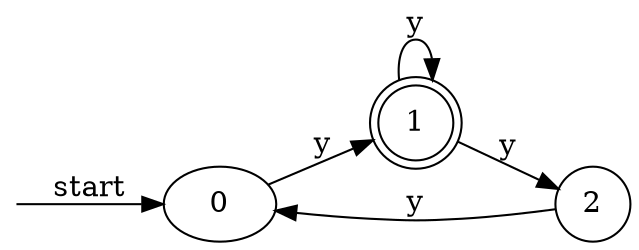 digraph enfa {
    rankdir = LR;
    __start [style = invis, shape = point];
    __start -> "0" [ label = "start" ];
    node [shape = doublecircle]; "1"
    node [shape = circle];
    "1" -> "2" [ label = "y" ];
    "1" -> "1" [ label = "y" ];
    "0" -> "1" [ label = "y" ];
    "2" -> "0" [ label = "y" ];
}
